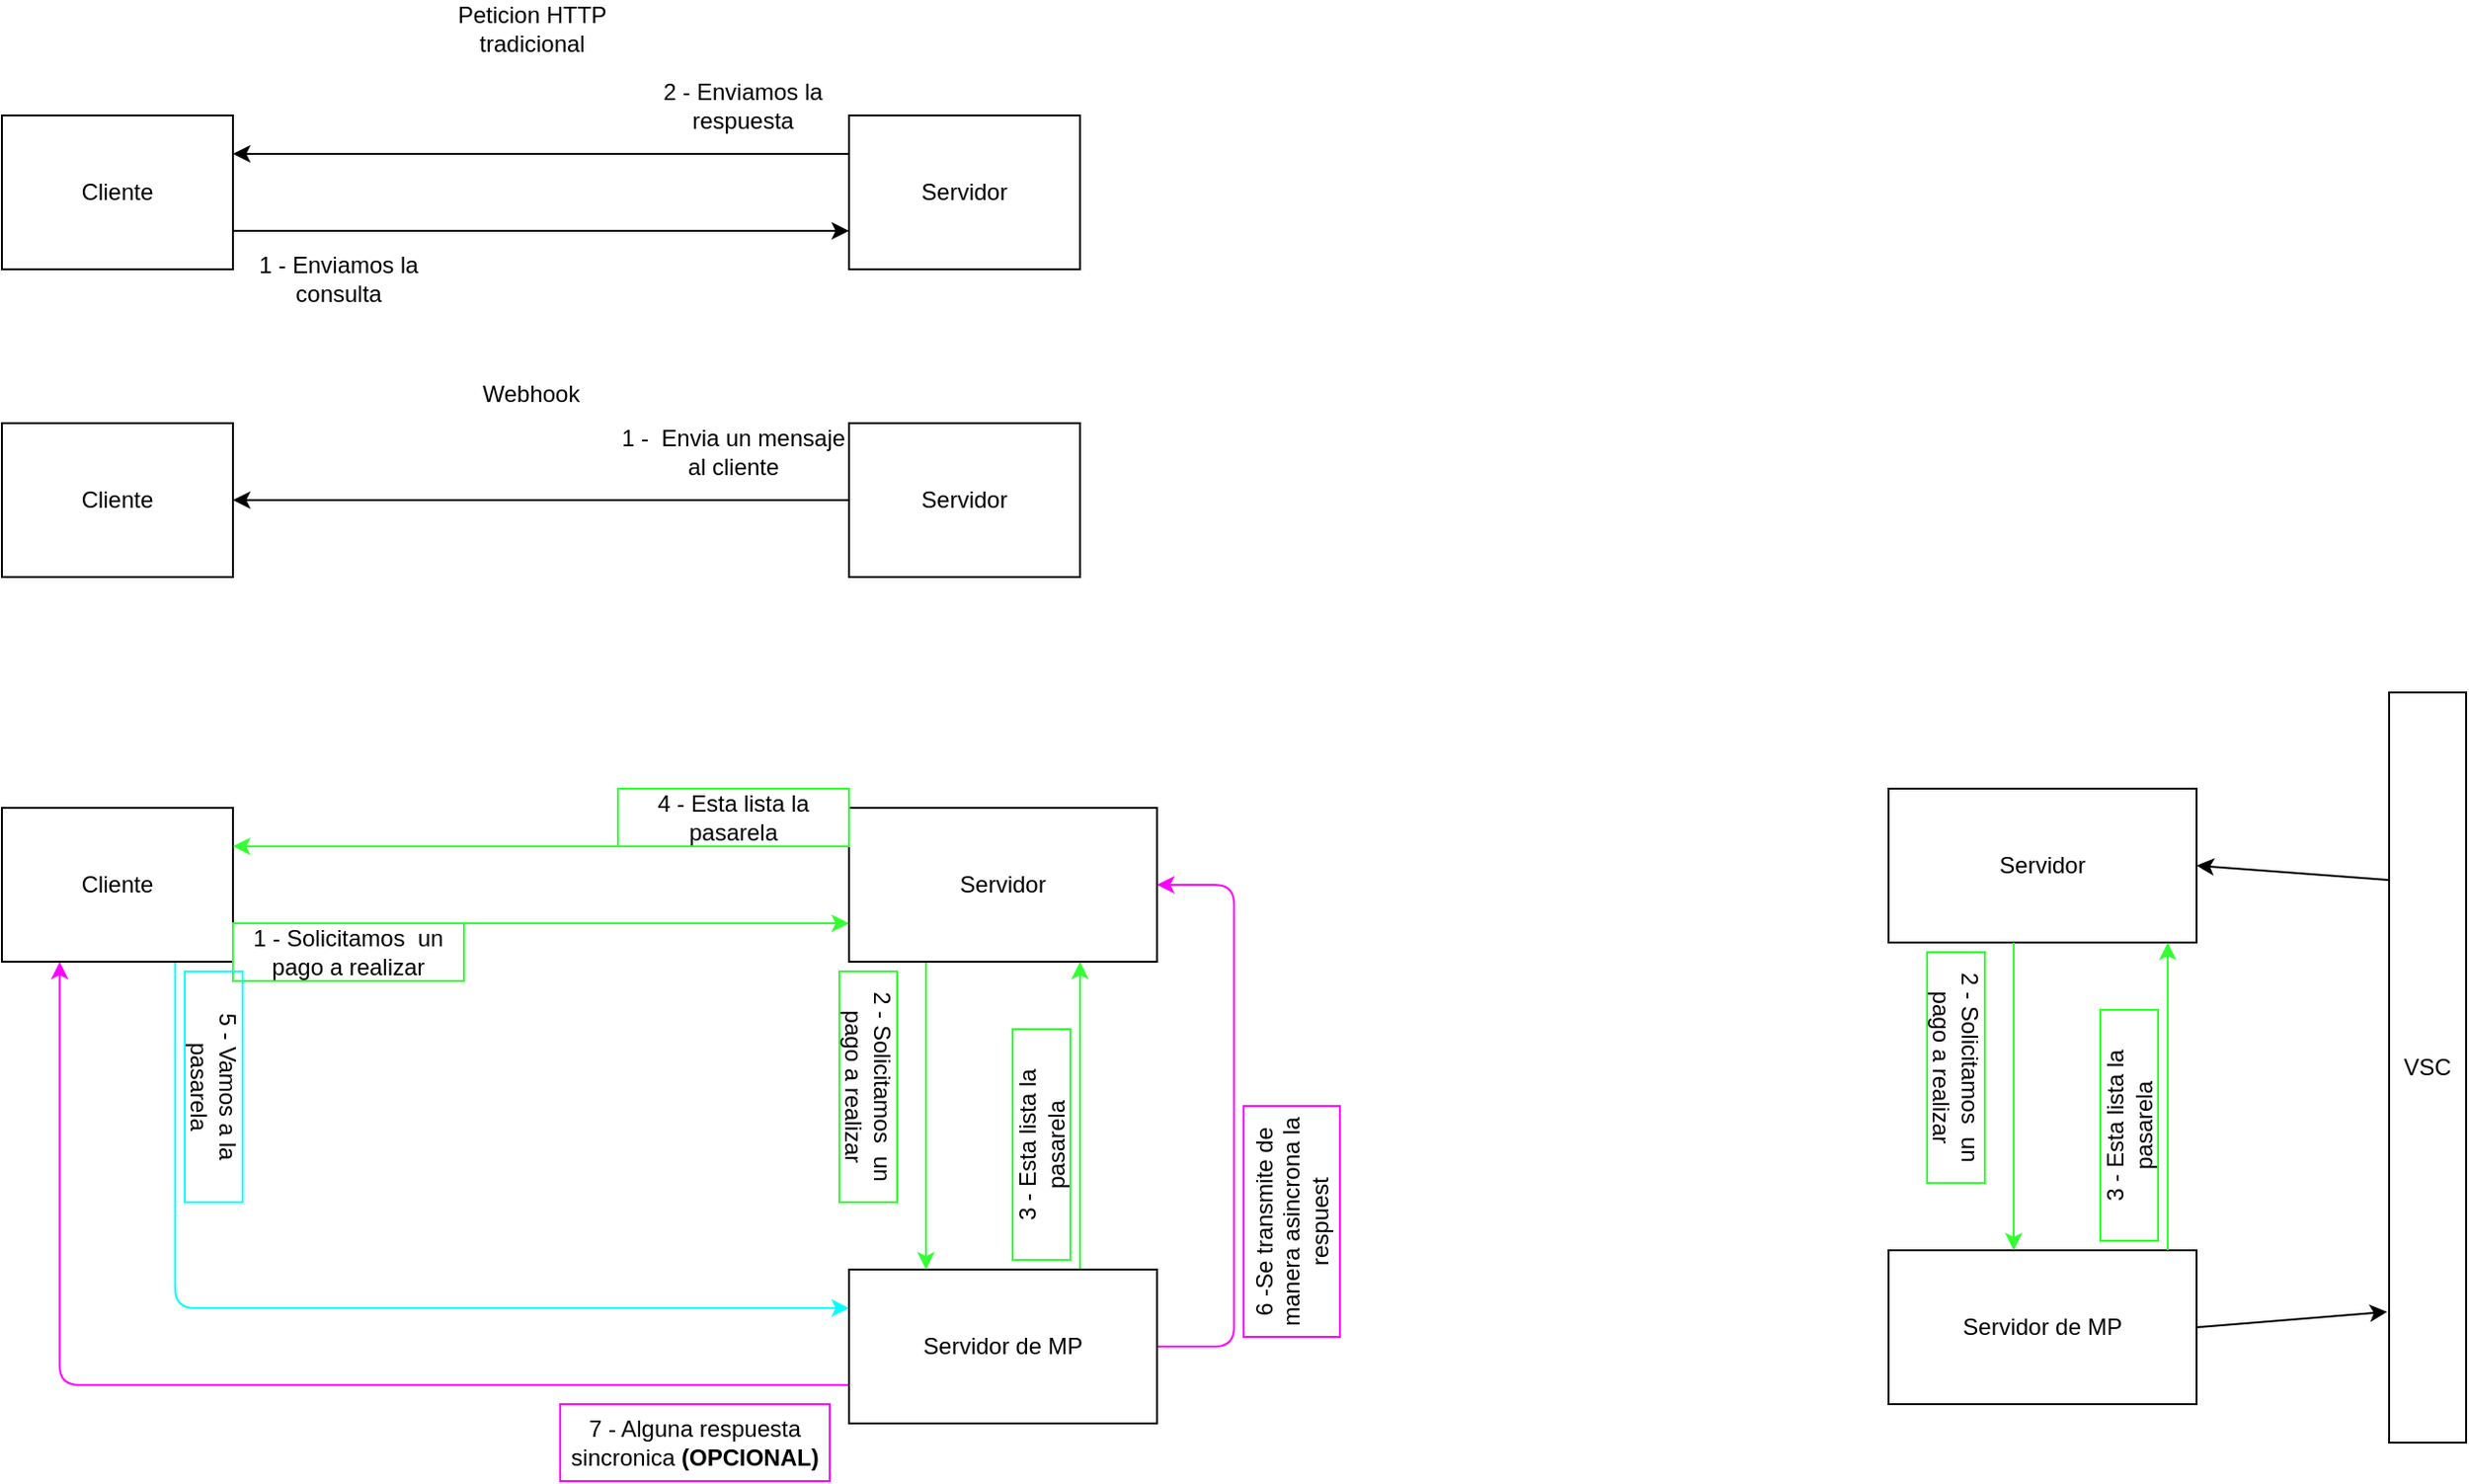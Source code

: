 <mxfile>
    <diagram id="gRC-74BDhAXN23HgfB2v" name="Page-1">
        <mxGraphModel dx="842" dy="333" grid="1" gridSize="10" guides="1" tooltips="1" connect="1" arrows="1" fold="1" page="1" pageScale="1" pageWidth="850" pageHeight="1100" math="0" shadow="0">
            <root>
                <mxCell id="0"/>
                <mxCell id="1" parent="0"/>
                <mxCell id="4" style="edgeStyle=none;html=1;exitX=1;exitY=0.75;exitDx=0;exitDy=0;entryX=0;entryY=0.75;entryDx=0;entryDy=0;" parent="1" source="2" target="3" edge="1">
                    <mxGeometry relative="1" as="geometry"/>
                </mxCell>
                <mxCell id="2" value="Cliente" style="whiteSpace=wrap;html=1;" parent="1" vertex="1">
                    <mxGeometry x="120" y="160" width="120" height="80" as="geometry"/>
                </mxCell>
                <mxCell id="5" style="edgeStyle=none;html=1;exitX=0;exitY=0.25;exitDx=0;exitDy=0;entryX=1;entryY=0.25;entryDx=0;entryDy=0;" parent="1" source="3" target="2" edge="1">
                    <mxGeometry relative="1" as="geometry"/>
                </mxCell>
                <mxCell id="3" value="Servidor" style="whiteSpace=wrap;html=1;" parent="1" vertex="1">
                    <mxGeometry x="560" y="160" width="120" height="80" as="geometry"/>
                </mxCell>
                <mxCell id="6" value="1 - Enviamos la consulta" style="text;strokeColor=none;align=center;fillColor=none;html=1;verticalAlign=middle;whiteSpace=wrap;rounded=0;" parent="1" vertex="1">
                    <mxGeometry x="240" y="230" width="110" height="30" as="geometry"/>
                </mxCell>
                <mxCell id="7" value="2 - Enviamos la respuesta" style="text;strokeColor=none;align=center;fillColor=none;html=1;verticalAlign=middle;whiteSpace=wrap;rounded=0;" parent="1" vertex="1">
                    <mxGeometry x="450" y="140" width="110" height="30" as="geometry"/>
                </mxCell>
                <mxCell id="9" value="Cliente" style="whiteSpace=wrap;html=1;" parent="1" vertex="1">
                    <mxGeometry x="120" y="320" width="120" height="80" as="geometry"/>
                </mxCell>
                <mxCell id="14" style="edgeStyle=none;html=1;exitX=0;exitY=0.5;exitDx=0;exitDy=0;entryX=1;entryY=0.5;entryDx=0;entryDy=0;" parent="1" source="11" target="9" edge="1">
                    <mxGeometry relative="1" as="geometry"/>
                </mxCell>
                <mxCell id="11" value="Servidor" style="whiteSpace=wrap;html=1;" parent="1" vertex="1">
                    <mxGeometry x="560" y="320" width="120" height="80" as="geometry"/>
                </mxCell>
                <mxCell id="15" value="1 -&amp;nbsp; Envia un mensaje al cliente" style="text;strokeColor=none;align=center;fillColor=none;html=1;verticalAlign=middle;whiteSpace=wrap;rounded=0;" parent="1" vertex="1">
                    <mxGeometry x="440" y="320" width="120" height="30" as="geometry"/>
                </mxCell>
                <mxCell id="16" value="Webhook" style="text;strokeColor=none;align=center;fillColor=none;html=1;verticalAlign=middle;whiteSpace=wrap;rounded=0;" parent="1" vertex="1">
                    <mxGeometry x="365" y="290" width="60" height="30" as="geometry"/>
                </mxCell>
                <mxCell id="17" value="Peticion HTTP tradicional" style="text;strokeColor=none;align=center;fillColor=none;html=1;verticalAlign=middle;whiteSpace=wrap;rounded=0;" parent="1" vertex="1">
                    <mxGeometry x="332.5" y="100" width="125" height="30" as="geometry"/>
                </mxCell>
                <mxCell id="21" style="edgeStyle=none;html=1;exitX=1;exitY=0.75;exitDx=0;exitDy=0;entryX=0;entryY=0.75;entryDx=0;entryDy=0;strokeColor=#33FF33;" parent="1" source="18" target="19" edge="1">
                    <mxGeometry relative="1" as="geometry"/>
                </mxCell>
                <mxCell id="32" style="edgeStyle=none;html=1;exitX=0.75;exitY=1;exitDx=0;exitDy=0;entryX=0;entryY=0.25;entryDx=0;entryDy=0;strokeColor=#00FFFF;" parent="1" source="18" target="20" edge="1">
                    <mxGeometry relative="1" as="geometry">
                        <Array as="points">
                            <mxPoint x="210" y="780"/>
                        </Array>
                    </mxGeometry>
                </mxCell>
                <mxCell id="18" value="Cliente" style="whiteSpace=wrap;html=1;" parent="1" vertex="1">
                    <mxGeometry x="120" y="520" width="120" height="80" as="geometry"/>
                </mxCell>
                <mxCell id="25" style="edgeStyle=none;html=1;exitX=0.25;exitY=1;exitDx=0;exitDy=0;entryX=0.25;entryY=0;entryDx=0;entryDy=0;strokeColor=#33FF33;" parent="1" source="19" target="20" edge="1">
                    <mxGeometry relative="1" as="geometry"/>
                </mxCell>
                <mxCell id="30" style="edgeStyle=none;html=1;exitX=0;exitY=0.25;exitDx=0;exitDy=0;entryX=1;entryY=0.25;entryDx=0;entryDy=0;strokeColor=#33FF33;" parent="1" source="19" target="18" edge="1">
                    <mxGeometry relative="1" as="geometry"/>
                </mxCell>
                <mxCell id="19" value="Servidor" style="whiteSpace=wrap;html=1;" parent="1" vertex="1">
                    <mxGeometry x="560" y="520" width="160" height="80" as="geometry"/>
                </mxCell>
                <mxCell id="27" style="edgeStyle=none;html=1;exitX=0.75;exitY=0;exitDx=0;exitDy=0;entryX=0.75;entryY=1;entryDx=0;entryDy=0;strokeColor=#33FF33;" parent="1" source="20" target="19" edge="1">
                    <mxGeometry relative="1" as="geometry"/>
                </mxCell>
                <mxCell id="34" style="edgeStyle=none;html=1;exitX=1;exitY=0.5;exitDx=0;exitDy=0;entryX=1;entryY=0.5;entryDx=0;entryDy=0;strokeColor=#FF00FF;" parent="1" source="20" target="19" edge="1">
                    <mxGeometry relative="1" as="geometry">
                        <Array as="points">
                            <mxPoint x="760" y="800"/>
                            <mxPoint x="760" y="560"/>
                            <mxPoint x="740" y="560"/>
                        </Array>
                    </mxGeometry>
                </mxCell>
                <mxCell id="36" style="edgeStyle=none;html=1;exitX=0;exitY=0.75;exitDx=0;exitDy=0;entryX=0.25;entryY=1;entryDx=0;entryDy=0;strokeColor=#FF00FF;" parent="1" source="20" target="18" edge="1">
                    <mxGeometry relative="1" as="geometry">
                        <Array as="points">
                            <mxPoint x="150" y="820"/>
                        </Array>
                    </mxGeometry>
                </mxCell>
                <mxCell id="20" value="Servidor de MP" style="whiteSpace=wrap;html=1;" parent="1" vertex="1">
                    <mxGeometry x="560" y="760" width="160" height="80" as="geometry"/>
                </mxCell>
                <mxCell id="22" value="1 - Solicitamos&amp;nbsp; un pago a realizar" style="text;strokeColor=#33FF33;align=center;fillColor=none;html=1;verticalAlign=middle;whiteSpace=wrap;rounded=0;" parent="1" vertex="1">
                    <mxGeometry x="240" y="580" width="120" height="30" as="geometry"/>
                </mxCell>
                <mxCell id="24" value="2 - Solicitamos&amp;nbsp; un pago a realizar" style="text;strokeColor=#33FF33;align=center;fillColor=none;html=1;verticalAlign=middle;whiteSpace=wrap;rounded=0;rotation=90;" parent="1" vertex="1">
                    <mxGeometry x="510" y="650" width="120" height="30" as="geometry"/>
                </mxCell>
                <mxCell id="28" value="3 - Esta lista la pasarela" style="text;strokeColor=#33FF33;align=center;fillColor=none;html=1;verticalAlign=middle;whiteSpace=wrap;rounded=0;rotation=-90;" parent="1" vertex="1">
                    <mxGeometry x="600" y="680" width="120" height="30" as="geometry"/>
                </mxCell>
                <mxCell id="31" value="4 - Esta lista la pasarela" style="text;strokeColor=#33FF33;align=center;fillColor=none;html=1;verticalAlign=middle;whiteSpace=wrap;rounded=0;rotation=0;" parent="1" vertex="1">
                    <mxGeometry x="440" y="510" width="120" height="30" as="geometry"/>
                </mxCell>
                <mxCell id="33" value="5 - Vamos a la pasarela" style="text;strokeColor=#00FFFF;align=center;fillColor=none;html=1;verticalAlign=middle;whiteSpace=wrap;rounded=0;rotation=90;" parent="1" vertex="1">
                    <mxGeometry x="170" y="650" width="120" height="30" as="geometry"/>
                </mxCell>
                <mxCell id="35" value="6 -Se transmite de manera asincrona la respuest" style="text;strokeColor=#FF00FF;align=center;fillColor=none;html=1;verticalAlign=middle;whiteSpace=wrap;rounded=0;rotation=-90;" parent="1" vertex="1">
                    <mxGeometry x="730" y="710" width="120" height="50" as="geometry"/>
                </mxCell>
                <mxCell id="37" value="7 - Alguna respuesta sincronica &lt;b&gt;(OPCIONAL)&lt;/b&gt;" style="text;strokeColor=#FF00FF;align=center;fillColor=none;html=1;verticalAlign=middle;whiteSpace=wrap;rounded=0;rotation=0;" parent="1" vertex="1">
                    <mxGeometry x="410" y="830" width="140" height="40" as="geometry"/>
                </mxCell>
                <mxCell id="38" value="Servidor" style="whiteSpace=wrap;html=1;" vertex="1" parent="1">
                    <mxGeometry x="1100" y="510" width="160" height="80" as="geometry"/>
                </mxCell>
                <mxCell id="46" style="edgeStyle=none;html=1;exitX=1;exitY=0.5;exitDx=0;exitDy=0;" edge="1" parent="1" source="39">
                    <mxGeometry relative="1" as="geometry">
                        <mxPoint x="1359" y="782" as="targetPoint"/>
                    </mxGeometry>
                </mxCell>
                <mxCell id="39" value="Servidor de MP" style="whiteSpace=wrap;html=1;" vertex="1" parent="1">
                    <mxGeometry x="1100" y="750" width="160" height="80" as="geometry"/>
                </mxCell>
                <mxCell id="40" style="edgeStyle=none;html=1;exitX=0.25;exitY=1;exitDx=0;exitDy=0;entryX=0.25;entryY=0;entryDx=0;entryDy=0;strokeColor=#33FF33;" edge="1" parent="1">
                    <mxGeometry relative="1" as="geometry">
                        <mxPoint x="1165" y="590" as="sourcePoint"/>
                        <mxPoint x="1165" y="750" as="targetPoint"/>
                    </mxGeometry>
                </mxCell>
                <mxCell id="41" style="edgeStyle=none;html=1;exitX=0.75;exitY=0;exitDx=0;exitDy=0;entryX=0.75;entryY=1;entryDx=0;entryDy=0;strokeColor=#33FF33;" edge="1" parent="1">
                    <mxGeometry relative="1" as="geometry">
                        <mxPoint x="1245" y="750" as="sourcePoint"/>
                        <mxPoint x="1245" y="590" as="targetPoint"/>
                    </mxGeometry>
                </mxCell>
                <mxCell id="42" value="2 - Solicitamos&amp;nbsp; un pago a realizar" style="text;strokeColor=#33FF33;align=center;fillColor=none;html=1;verticalAlign=middle;whiteSpace=wrap;rounded=0;rotation=90;" vertex="1" parent="1">
                    <mxGeometry x="1075" y="640" width="120" height="30" as="geometry"/>
                </mxCell>
                <mxCell id="43" value="3 - Esta lista la pasarela" style="text;strokeColor=#33FF33;align=center;fillColor=none;html=1;verticalAlign=middle;whiteSpace=wrap;rounded=0;rotation=-90;" vertex="1" parent="1">
                    <mxGeometry x="1165" y="670" width="120" height="30" as="geometry"/>
                </mxCell>
                <mxCell id="47" style="edgeStyle=none;html=1;exitX=0;exitY=0.25;exitDx=0;exitDy=0;entryX=1;entryY=0.5;entryDx=0;entryDy=0;" edge="1" parent="1" source="45" target="38">
                    <mxGeometry relative="1" as="geometry"/>
                </mxCell>
                <mxCell id="45" value="VSC" style="whiteSpace=wrap;html=1;" vertex="1" parent="1">
                    <mxGeometry x="1360" y="460" width="40" height="390" as="geometry"/>
                </mxCell>
            </root>
        </mxGraphModel>
    </diagram>
</mxfile>